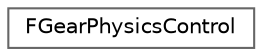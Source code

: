 digraph "类继承关系图"
{
 // INTERACTIVE_SVG=YES
 // LATEX_PDF_SIZE
  bgcolor="transparent";
  edge [fontname=Helvetica,fontsize=10,labelfontname=Helvetica,labelfontsize=10];
  node [fontname=Helvetica,fontsize=10,shape=box,height=0.2,width=0.4];
  rankdir="LR";
  Node0 [id="Node000000",label="FGearPhysicsControl",height=0.2,width=0.4,color="grey40", fillcolor="white", style="filled",URL="$da/d0b/structFGearPhysicsControl.html",tooltip=" "];
}
